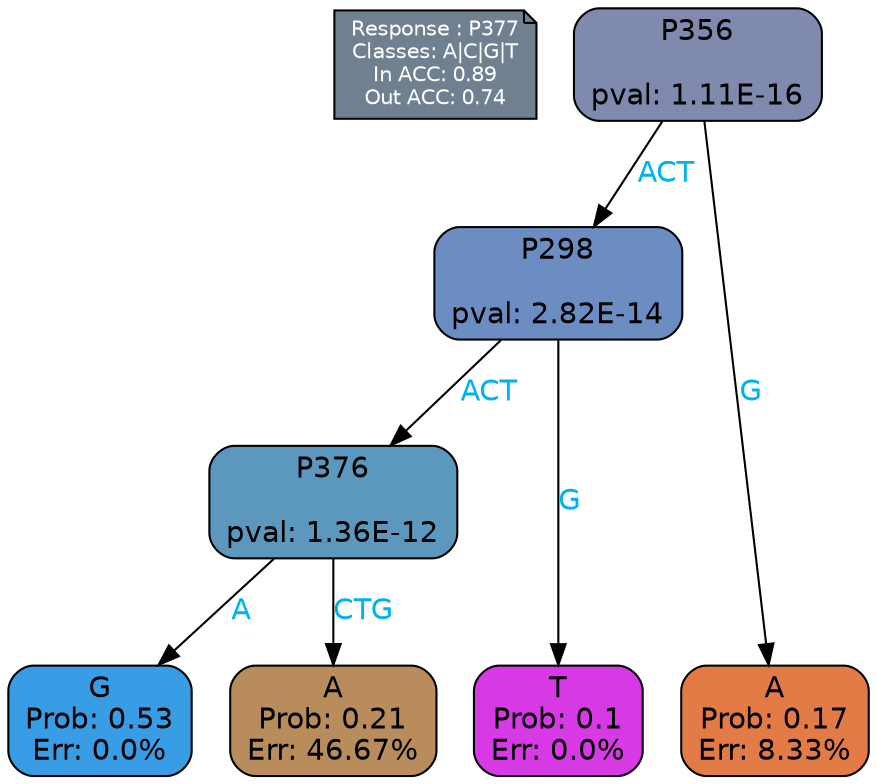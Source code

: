 digraph Tree {
node [shape=box, style="filled, rounded", color="black", fontname=helvetica] ;
graph [ranksep=equally, splines=polylines, bgcolor=transparent, dpi=600] ;
edge [fontname=helvetica] ;
LEGEND [label="Response : P377
Classes: A|C|G|T
In ACC: 0.89
Out ACC: 0.74
",shape=note,align=left,style=filled,fillcolor="slategray",fontcolor="white",fontsize=10];1 [label="P356

pval: 1.11E-16", fillcolor="#7f8aae"] ;
2 [label="P298

pval: 2.82E-14", fillcolor="#6b8dc2"] ;
3 [label="P376

pval: 1.36E-12", fillcolor="#5c98be"] ;
4 [label="G
Prob: 0.53
Err: 0.0%", fillcolor="#399de5"] ;
5 [label="A
Prob: 0.21
Err: 46.67%", fillcolor="#b88d5b"] ;
6 [label="T
Prob: 0.1
Err: 0.0%", fillcolor="#d739e5"] ;
7 [label="A
Prob: 0.17
Err: 8.33%", fillcolor="#e37b47"] ;
1 -> 2 [label="ACT",fontcolor=deepskyblue2] ;
1 -> 7 [label="G",fontcolor=deepskyblue2] ;
2 -> 3 [label="ACT",fontcolor=deepskyblue2] ;
2 -> 6 [label="G",fontcolor=deepskyblue2] ;
3 -> 4 [label="A",fontcolor=deepskyblue2] ;
3 -> 5 [label="CTG",fontcolor=deepskyblue2] ;
{rank = same; 4;5;6;7;}{rank = same; LEGEND;1;}}